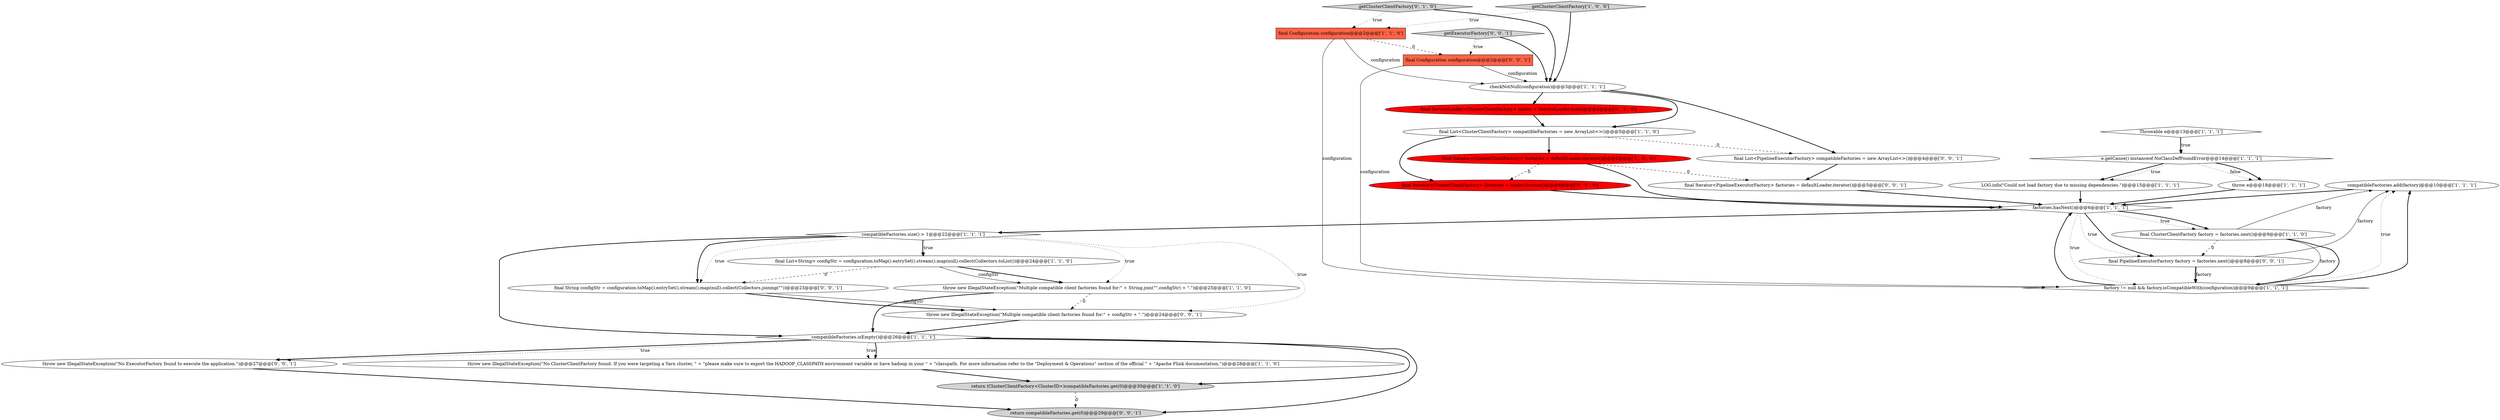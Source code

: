 digraph {
15 [style = filled, label = "compatibleFactories.add(factory)@@@10@@@['1', '1', '1']", fillcolor = white, shape = ellipse image = "AAA0AAABBB1BBB"];
13 [style = filled, label = "checkNotNull(configuration)@@@3@@@['1', '1', '1']", fillcolor = white, shape = ellipse image = "AAA0AAABBB1BBB"];
27 [style = filled, label = "return compatibleFactories.get(0)@@@29@@@['0', '0', '1']", fillcolor = lightgray, shape = ellipse image = "AAA0AAABBB3BBB"];
29 [style = filled, label = "final Configuration configuration@@@2@@@['0', '0', '1']", fillcolor = tomato, shape = box image = "AAA0AAABBB3BBB"];
14 [style = filled, label = "e.getCause() instanceof NoClassDefFoundError@@@14@@@['1', '1', '1']", fillcolor = white, shape = diamond image = "AAA0AAABBB1BBB"];
28 [style = filled, label = "final String configStr = configuration.toMap().entrySet().stream().map(null).collect(Collectors.joining(\"\"))@@@23@@@['0', '0', '1']", fillcolor = white, shape = ellipse image = "AAA0AAABBB3BBB"];
0 [style = filled, label = "final Iterator<ClusterClientFactory> factories = defaultLoader.iterator()@@@5@@@['1', '0', '0']", fillcolor = red, shape = ellipse image = "AAA1AAABBB1BBB"];
21 [style = filled, label = "final ServiceLoader<ClusterClientFactory> loader = ServiceLoader.load()@@@4@@@['0', '1', '0']", fillcolor = red, shape = ellipse image = "AAA1AAABBB2BBB"];
20 [style = filled, label = "getClusterClientFactory['0', '1', '0']", fillcolor = lightgray, shape = diamond image = "AAA0AAABBB2BBB"];
1 [style = filled, label = "final Configuration configuration@@@2@@@['1', '1', '0']", fillcolor = tomato, shape = box image = "AAA0AAABBB1BBB"];
24 [style = filled, label = "throw new IllegalStateException(\"No ExecutorFactory found to execute the application.\")@@@27@@@['0', '0', '1']", fillcolor = white, shape = ellipse image = "AAA0AAABBB3BBB"];
10 [style = filled, label = "getClusterClientFactory['1', '0', '0']", fillcolor = lightgray, shape = diamond image = "AAA0AAABBB1BBB"];
4 [style = filled, label = "throw e@@@18@@@['1', '1', '1']", fillcolor = white, shape = ellipse image = "AAA0AAABBB1BBB"];
12 [style = filled, label = "throw new IllegalStateException(\"No ClusterClientFactory found. If you were targeting a Yarn cluster, \" + \"please make sure to export the HADOOP_CLASSPATH environment variable or have hadoop in your \" + \"classpath. For more information refer to the \"Deployment & Operations\" section of the official \" + \"Apache Flink documentation.\")@@@28@@@['1', '1', '0']", fillcolor = white, shape = ellipse image = "AAA0AAABBB1BBB"];
5 [style = filled, label = "final List<String> configStr = configuration.toMap().entrySet().stream().map(null).collect(Collectors.toList())@@@24@@@['1', '1', '0']", fillcolor = white, shape = ellipse image = "AAA0AAABBB1BBB"];
22 [style = filled, label = "final PipelineExecutorFactory factory = factories.next()@@@8@@@['0', '0', '1']", fillcolor = white, shape = ellipse image = "AAA0AAABBB3BBB"];
2 [style = filled, label = "factory != null && factory.isCompatibleWith(configuration)@@@9@@@['1', '1', '1']", fillcolor = white, shape = diamond image = "AAA0AAABBB1BBB"];
30 [style = filled, label = "final List<PipelineExecutorFactory> compatibleFactories = new ArrayList<>()@@@4@@@['0', '0', '1']", fillcolor = white, shape = ellipse image = "AAA0AAABBB3BBB"];
6 [style = filled, label = "Throwable e@@@13@@@['1', '1', '1']", fillcolor = white, shape = diamond image = "AAA0AAABBB1BBB"];
25 [style = filled, label = "getExecutorFactory['0', '0', '1']", fillcolor = lightgray, shape = diamond image = "AAA0AAABBB3BBB"];
3 [style = filled, label = "final List<ClusterClientFactory> compatibleFactories = new ArrayList<>()@@@5@@@['1', '1', '0']", fillcolor = white, shape = ellipse image = "AAA0AAABBB1BBB"];
23 [style = filled, label = "throw new IllegalStateException(\"Multiple compatible client factories found for:\" + configStr + \".\")@@@24@@@['0', '0', '1']", fillcolor = white, shape = ellipse image = "AAA0AAABBB3BBB"];
26 [style = filled, label = "final Iterator<PipelineExecutorFactory> factories = defaultLoader.iterator()@@@5@@@['0', '0', '1']", fillcolor = white, shape = ellipse image = "AAA0AAABBB3BBB"];
17 [style = filled, label = "return (ClusterClientFactory<ClusterID>)compatibleFactories.get(0)@@@30@@@['1', '1', '0']", fillcolor = lightgray, shape = ellipse image = "AAA0AAABBB1BBB"];
18 [style = filled, label = "factories.hasNext()@@@6@@@['1', '1', '1']", fillcolor = white, shape = diamond image = "AAA0AAABBB1BBB"];
8 [style = filled, label = "final ClusterClientFactory factory = factories.next()@@@9@@@['1', '1', '0']", fillcolor = white, shape = ellipse image = "AAA0AAABBB1BBB"];
7 [style = filled, label = "compatibleFactories.size() > 1@@@22@@@['1', '1', '1']", fillcolor = white, shape = diamond image = "AAA0AAABBB1BBB"];
16 [style = filled, label = "throw new IllegalStateException(\"Multiple compatible client factories found for:\" + String.join(\"\",configStr) + \".\")@@@25@@@['1', '1', '0']", fillcolor = white, shape = ellipse image = "AAA0AAABBB1BBB"];
9 [style = filled, label = "LOG.info(\"Could not load factory due to missing dependencies.\")@@@15@@@['1', '1', '1']", fillcolor = white, shape = ellipse image = "AAA0AAABBB1BBB"];
11 [style = filled, label = "compatibleFactories.isEmpty()@@@26@@@['1', '1', '1']", fillcolor = white, shape = diamond image = "AAA0AAABBB1BBB"];
19 [style = filled, label = "final Iterator<ClusterClientFactory> factories = loader.iterator()@@@6@@@['0', '1', '0']", fillcolor = red, shape = ellipse image = "AAA1AAABBB2BBB"];
1->2 [style = solid, label="configuration"];
22->15 [style = solid, label="factory"];
19->18 [style = bold, label=""];
7->11 [style = bold, label=""];
20->13 [style = bold, label=""];
16->11 [style = bold, label=""];
22->2 [style = bold, label=""];
3->30 [style = dashed, label="0"];
8->15 [style = solid, label="factory"];
25->13 [style = bold, label=""];
0->19 [style = dashed, label="0"];
29->2 [style = solid, label="configuration"];
11->12 [style = dotted, label="true"];
12->17 [style = bold, label=""];
30->26 [style = bold, label=""];
1->29 [style = dashed, label="0"];
26->18 [style = bold, label=""];
2->15 [style = dotted, label="true"];
2->18 [style = bold, label=""];
4->18 [style = bold, label=""];
11->12 [style = bold, label=""];
18->8 [style = dotted, label="true"];
13->30 [style = bold, label=""];
0->26 [style = dashed, label="0"];
16->23 [style = dashed, label="0"];
25->29 [style = dotted, label="true"];
17->27 [style = dashed, label="0"];
8->2 [style = solid, label="factory"];
11->24 [style = bold, label=""];
15->18 [style = bold, label=""];
5->28 [style = dashed, label="0"];
3->0 [style = bold, label=""];
7->5 [style = dotted, label="true"];
28->23 [style = solid, label="configStr"];
6->14 [style = bold, label=""];
22->2 [style = solid, label="factory"];
5->16 [style = bold, label=""];
8->22 [style = dashed, label="0"];
7->5 [style = bold, label=""];
6->14 [style = dotted, label="true"];
29->13 [style = solid, label="configuration"];
18->22 [style = bold, label=""];
9->18 [style = bold, label=""];
7->23 [style = dotted, label="true"];
20->1 [style = dotted, label="true"];
13->3 [style = bold, label=""];
8->2 [style = bold, label=""];
10->13 [style = bold, label=""];
3->19 [style = bold, label=""];
7->28 [style = bold, label=""];
28->23 [style = bold, label=""];
2->15 [style = bold, label=""];
1->13 [style = solid, label="configuration"];
7->16 [style = dotted, label="true"];
5->16 [style = solid, label="configStr"];
11->27 [style = bold, label=""];
11->17 [style = bold, label=""];
0->18 [style = bold, label=""];
14->9 [style = bold, label=""];
18->8 [style = bold, label=""];
14->9 [style = dotted, label="true"];
10->1 [style = dotted, label="true"];
23->11 [style = bold, label=""];
18->7 [style = bold, label=""];
13->21 [style = bold, label=""];
14->4 [style = dotted, label="false"];
24->27 [style = bold, label=""];
7->28 [style = dotted, label="true"];
11->24 [style = dotted, label="true"];
18->2 [style = dotted, label="true"];
21->3 [style = bold, label=""];
14->4 [style = bold, label=""];
18->22 [style = dotted, label="true"];
}
